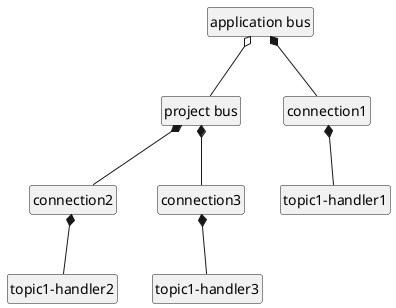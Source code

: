 @startuml
hide empty members
hide circle
top to bottom direction

' Define the objects in the diagram
class "application bus" as AB
class "project bus" as PB
class "connection1" as C1

class "connection2" as C2
class "connection3" as C3
class "topic1-handler1" as T1H1

class "topic1-handler2" as T1H2
class "topic1-handler3" as T1H3

' Define the class relationships
AB o-- PB
AB *-- C1

PB *-- C2
PB *-- C3
C1 *-- T1H1

C2 *-- T1H2
C3 *-- T1H3
@enduml
